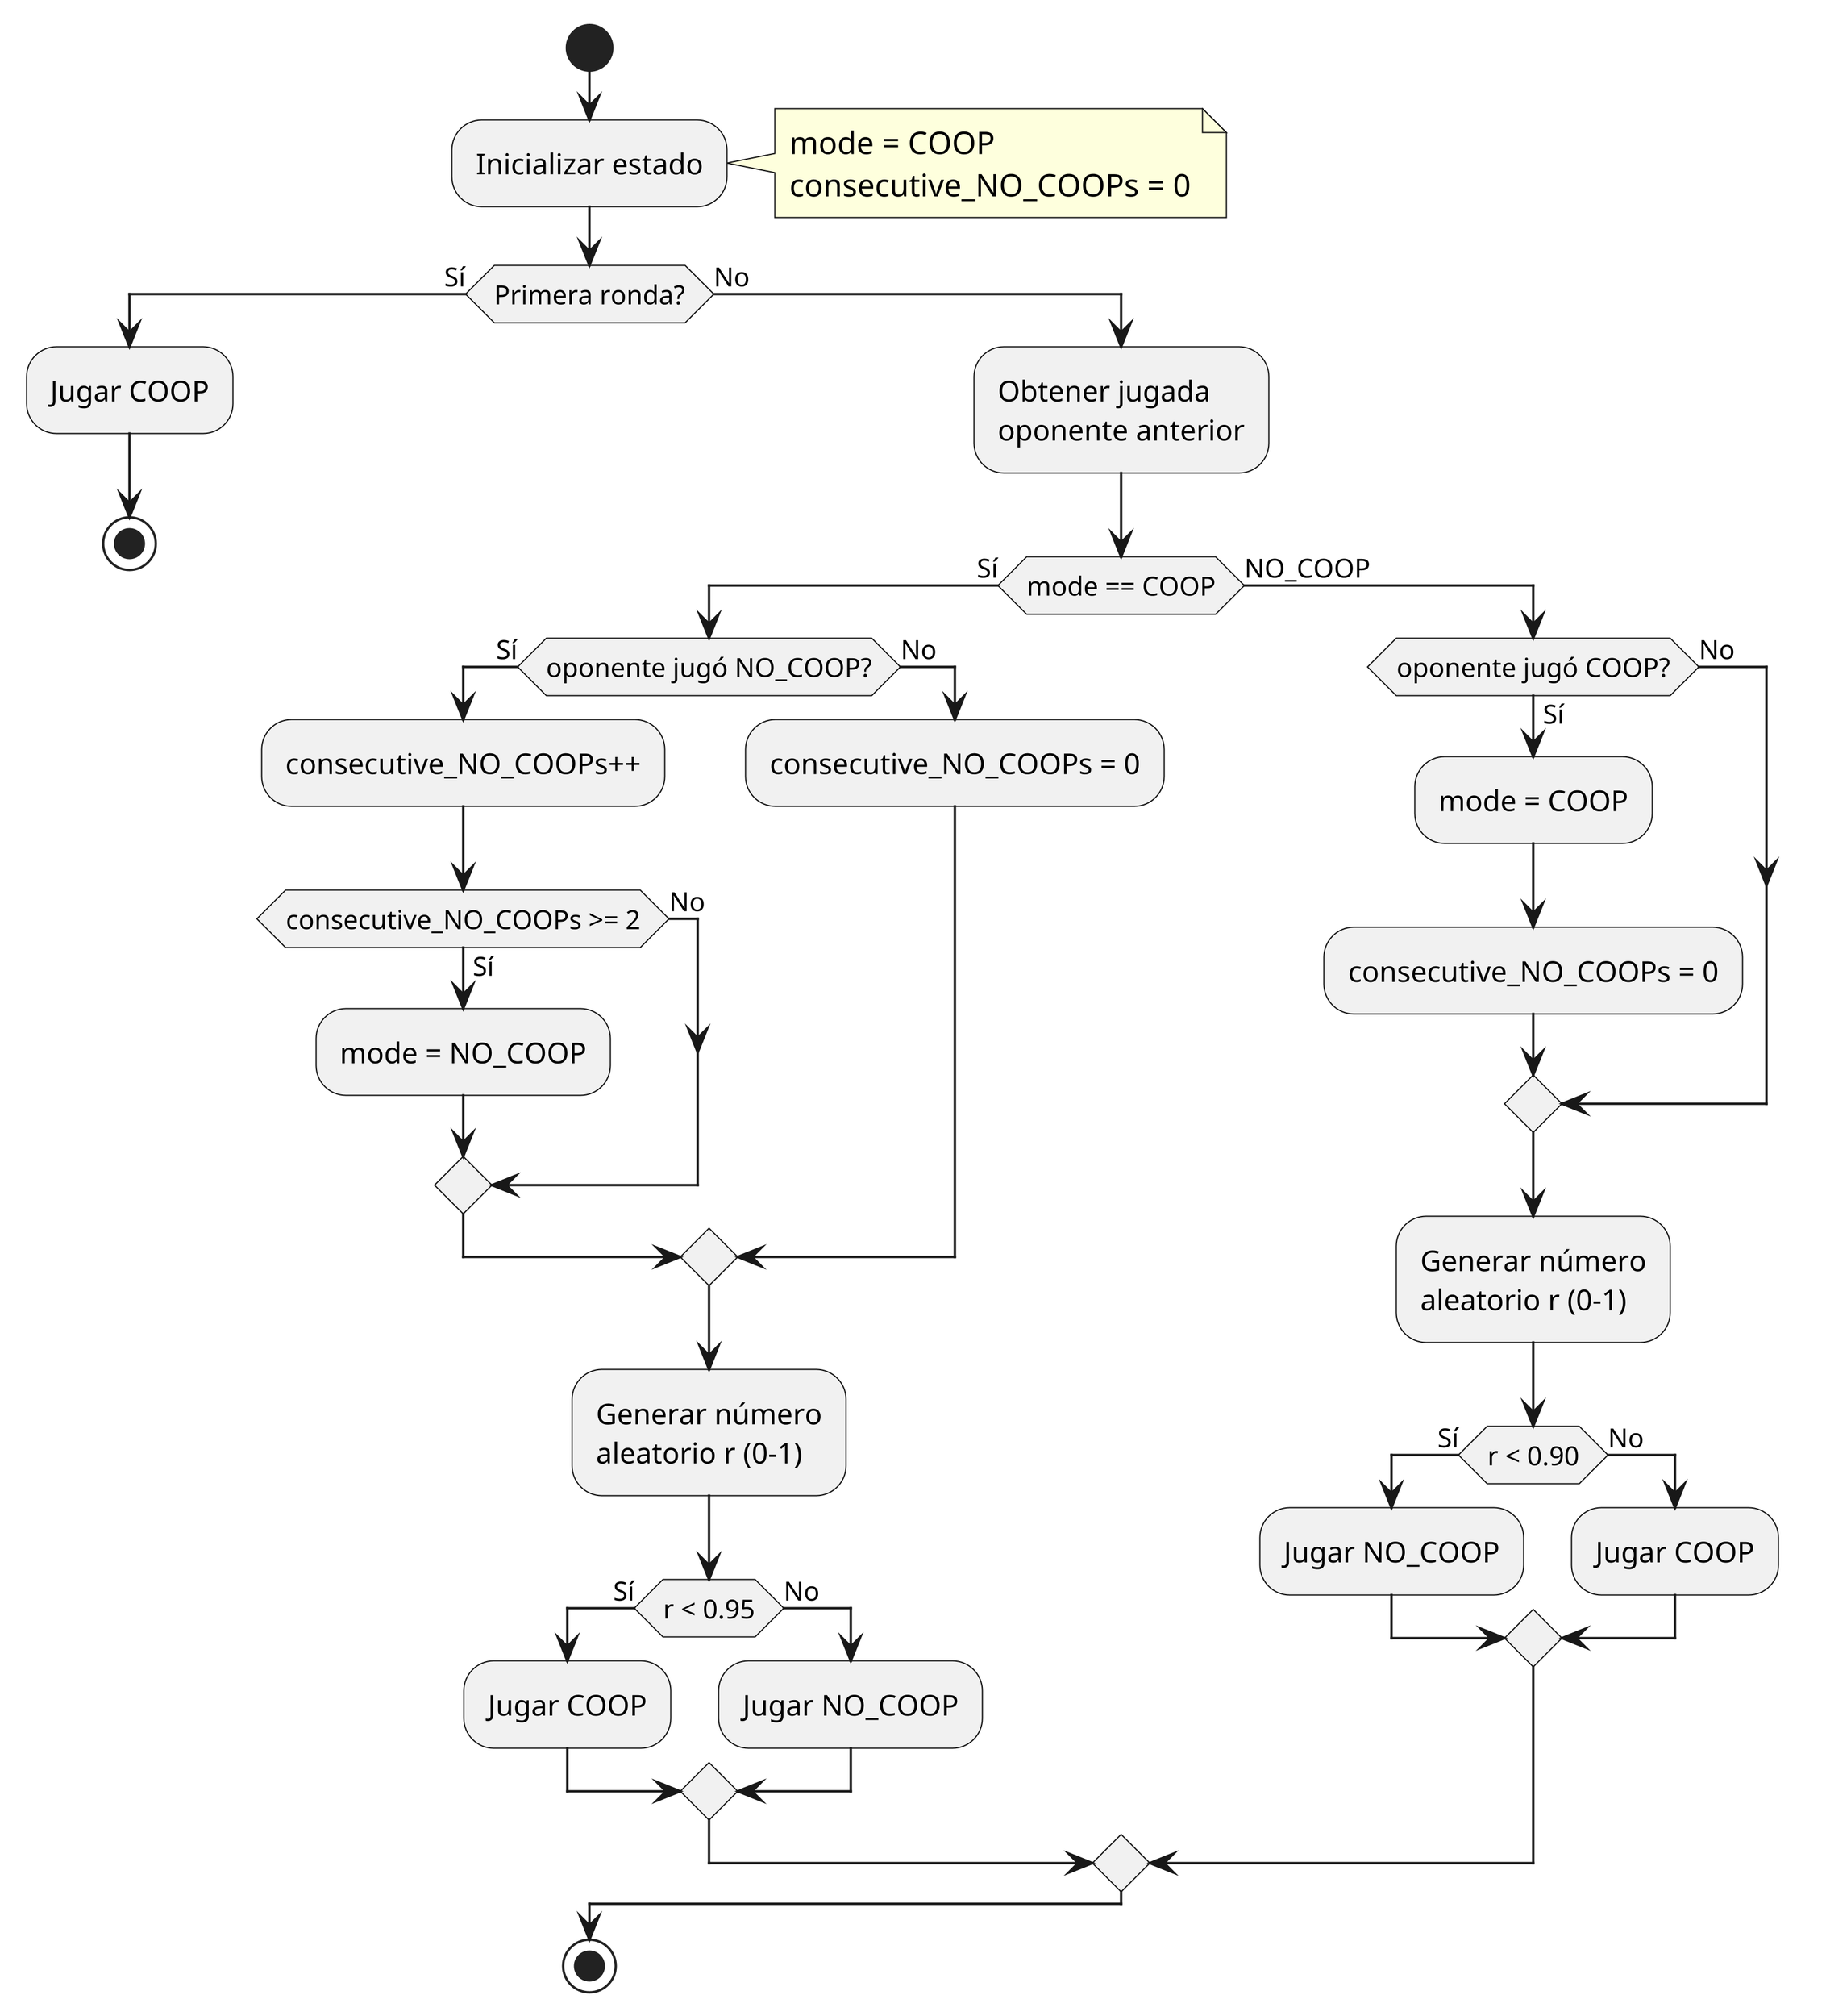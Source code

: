 @startuml
scale 4
start
:Inicializar estado;
note right
    mode = COOP
    consecutive_NO_COOPs = 0
end note

if (Primera ronda?) then (Sí)
    :Jugar COOP;
    stop
else (No)
    :Obtener jugada\noponente anterior;
    if (mode == COOP) then (Sí)
        if (oponente jugó NO_COOP?) then (Sí)
            :consecutive_NO_COOPs++;
            if (consecutive_NO_COOPs >= 2) then (Sí)
                :mode = NO_COOP;
            else (No)
            endif
        else (No)
            :consecutive_NO_COOPs = 0;
        endif
        
        :Generar número\naleatorio r (0-1);
        if (r < 0.95) then (Sí)
            :Jugar COOP;
        else (No)
            :Jugar NO_COOP;
        endif
    else (NO_COOP)
        if (oponente jugó COOP?) then (Sí)
            :mode = COOP;
            :consecutive_NO_COOPs = 0;
        else (No)
        endif
        
        :Generar número\naleatorio r (0-1);
        if (r < 0.90) then (Sí)
            :Jugar NO_COOP;
        else (No)
            :Jugar COOP;
        endif
    endif
endif

stop
@enduml